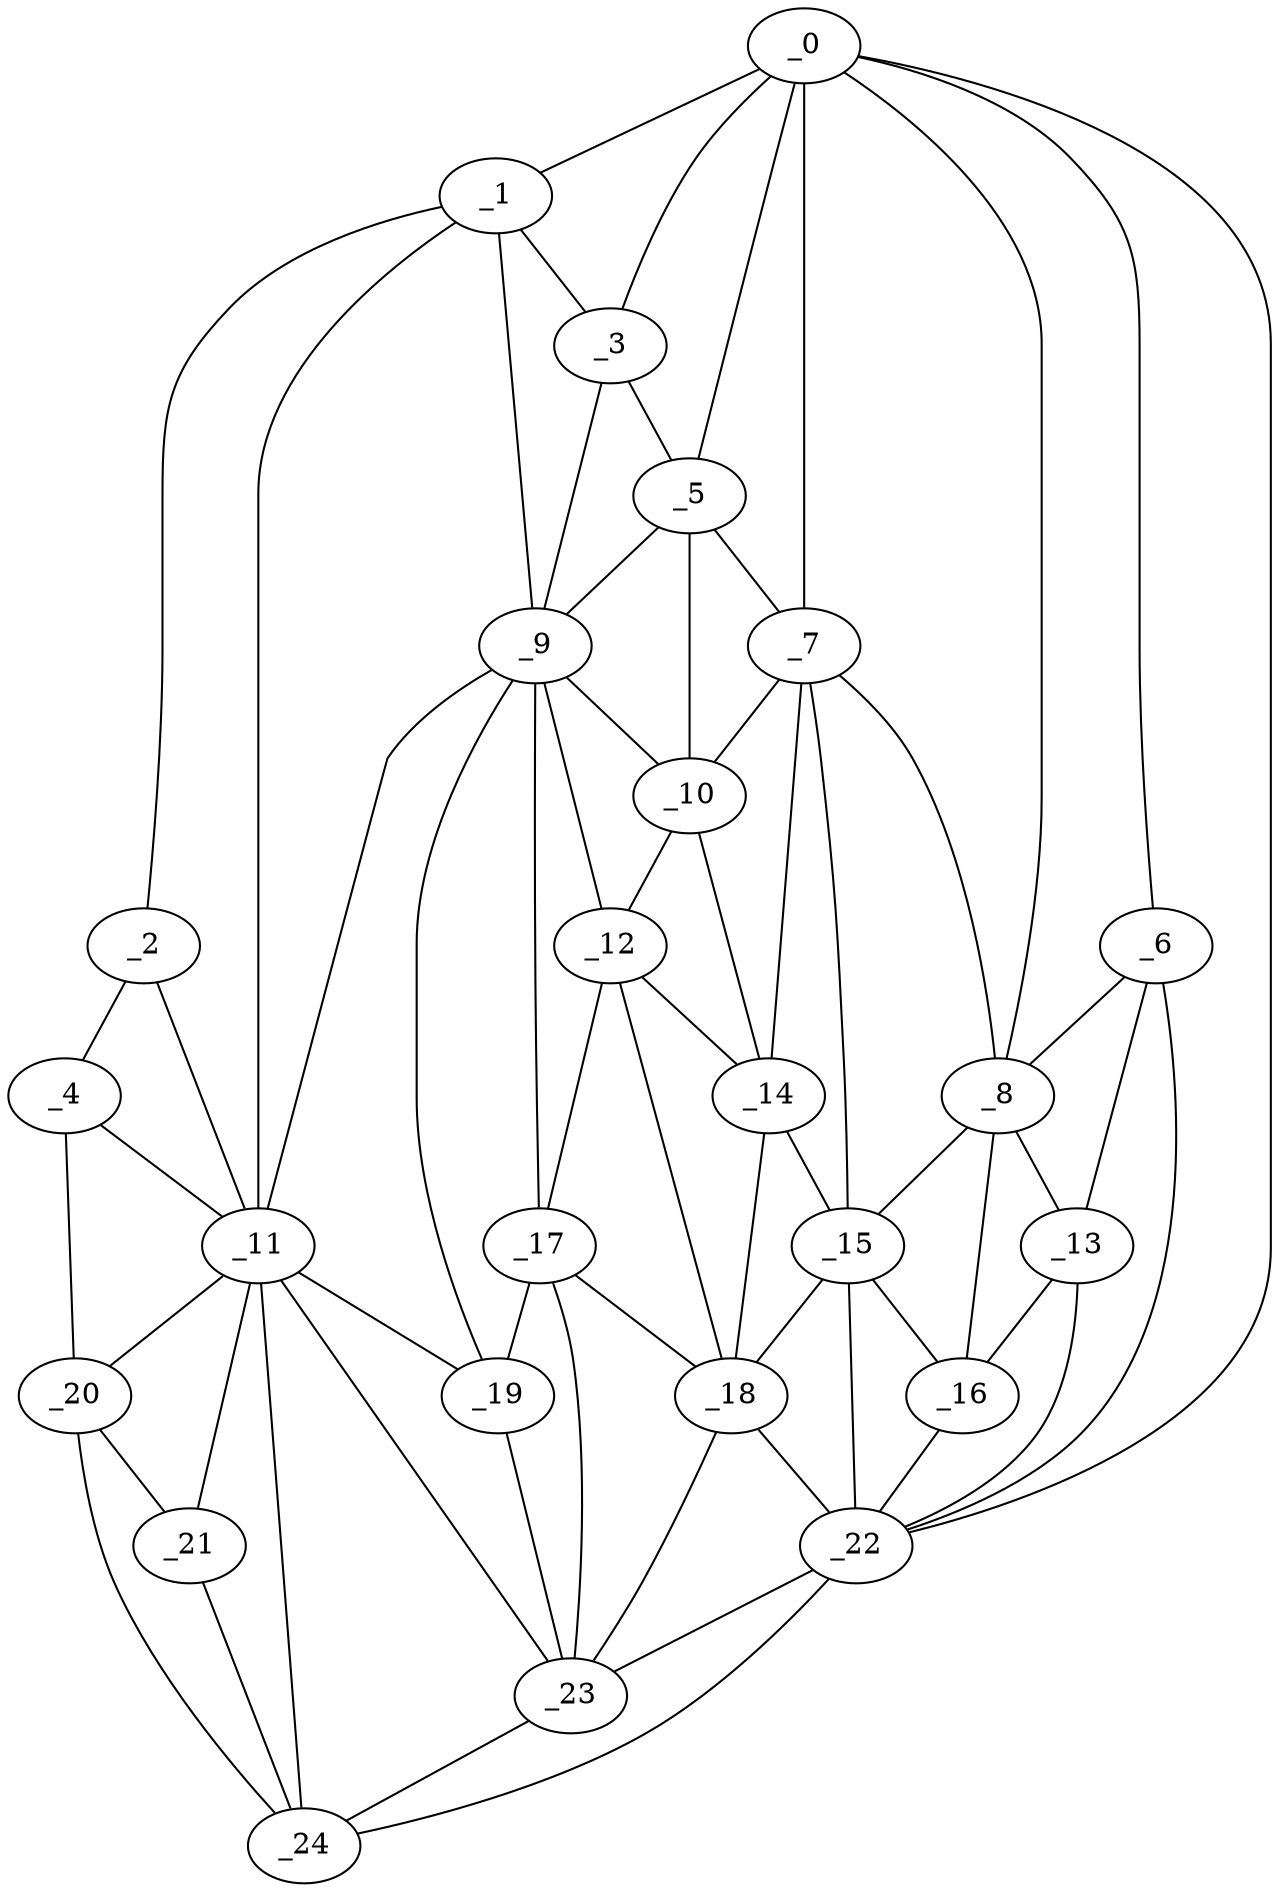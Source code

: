 graph "obj64__180.gxl" {
	_0	 [x=38,
		y=123];
	_1	 [x=39,
		y=37];
	_0 -- _1	 [valence=1];
	_3	 [x=43,
		y=65];
	_0 -- _3	 [valence=2];
	_5	 [x=49,
		y=83];
	_0 -- _5	 [valence=2];
	_6	 [x=50,
		y=116];
	_0 -- _6	 [valence=2];
	_7	 [x=51,
		y=90];
	_0 -- _7	 [valence=1];
	_8	 [x=51,
		y=109];
	_0 -- _8	 [valence=2];
	_22	 [x=90,
		y=123];
	_0 -- _22	 [valence=1];
	_2	 [x=42,
		y=25];
	_1 -- _2	 [valence=1];
	_1 -- _3	 [valence=2];
	_9	 [x=53,
		y=70];
	_1 -- _9	 [valence=2];
	_11	 [x=72,
		y=31];
	_1 -- _11	 [valence=2];
	_4	 [x=47,
		y=7];
	_2 -- _4	 [valence=1];
	_2 -- _11	 [valence=1];
	_3 -- _5	 [valence=1];
	_3 -- _9	 [valence=1];
	_4 -- _11	 [valence=1];
	_20	 [x=85,
		y=7];
	_4 -- _20	 [valence=1];
	_5 -- _7	 [valence=2];
	_5 -- _9	 [valence=1];
	_10	 [x=55,
		y=77];
	_5 -- _10	 [valence=1];
	_6 -- _8	 [valence=2];
	_13	 [x=77,
		y=115];
	_6 -- _13	 [valence=2];
	_6 -- _22	 [valence=2];
	_7 -- _8	 [valence=1];
	_7 -- _10	 [valence=1];
	_14	 [x=78,
		y=84];
	_7 -- _14	 [valence=2];
	_15	 [x=78,
		y=96];
	_7 -- _15	 [valence=1];
	_8 -- _13	 [valence=1];
	_8 -- _15	 [valence=2];
	_16	 [x=78,
		y=108];
	_8 -- _16	 [valence=2];
	_9 -- _10	 [valence=1];
	_9 -- _11	 [valence=2];
	_12	 [x=75,
		y=71];
	_9 -- _12	 [valence=2];
	_17	 [x=82,
		y=60];
	_9 -- _17	 [valence=1];
	_19	 [x=83,
		y=51];
	_9 -- _19	 [valence=2];
	_10 -- _12	 [valence=2];
	_10 -- _14	 [valence=2];
	_11 -- _19	 [valence=1];
	_11 -- _20	 [valence=2];
	_21	 [x=90,
		y=25];
	_11 -- _21	 [valence=2];
	_23	 [x=91,
		y=40];
	_11 -- _23	 [valence=2];
	_24	 [x=92,
		y=29];
	_11 -- _24	 [valence=2];
	_12 -- _14	 [valence=1];
	_12 -- _17	 [valence=1];
	_18	 [x=82,
		y=74];
	_12 -- _18	 [valence=1];
	_13 -- _16	 [valence=2];
	_13 -- _22	 [valence=1];
	_14 -- _15	 [valence=2];
	_14 -- _18	 [valence=2];
	_15 -- _16	 [valence=2];
	_15 -- _18	 [valence=2];
	_15 -- _22	 [valence=1];
	_16 -- _22	 [valence=2];
	_17 -- _18	 [valence=1];
	_17 -- _19	 [valence=2];
	_17 -- _23	 [valence=2];
	_18 -- _22	 [valence=2];
	_18 -- _23	 [valence=2];
	_19 -- _23	 [valence=1];
	_20 -- _21	 [valence=1];
	_20 -- _24	 [valence=1];
	_21 -- _24	 [valence=2];
	_22 -- _23	 [valence=1];
	_22 -- _24	 [valence=1];
	_23 -- _24	 [valence=2];
}
